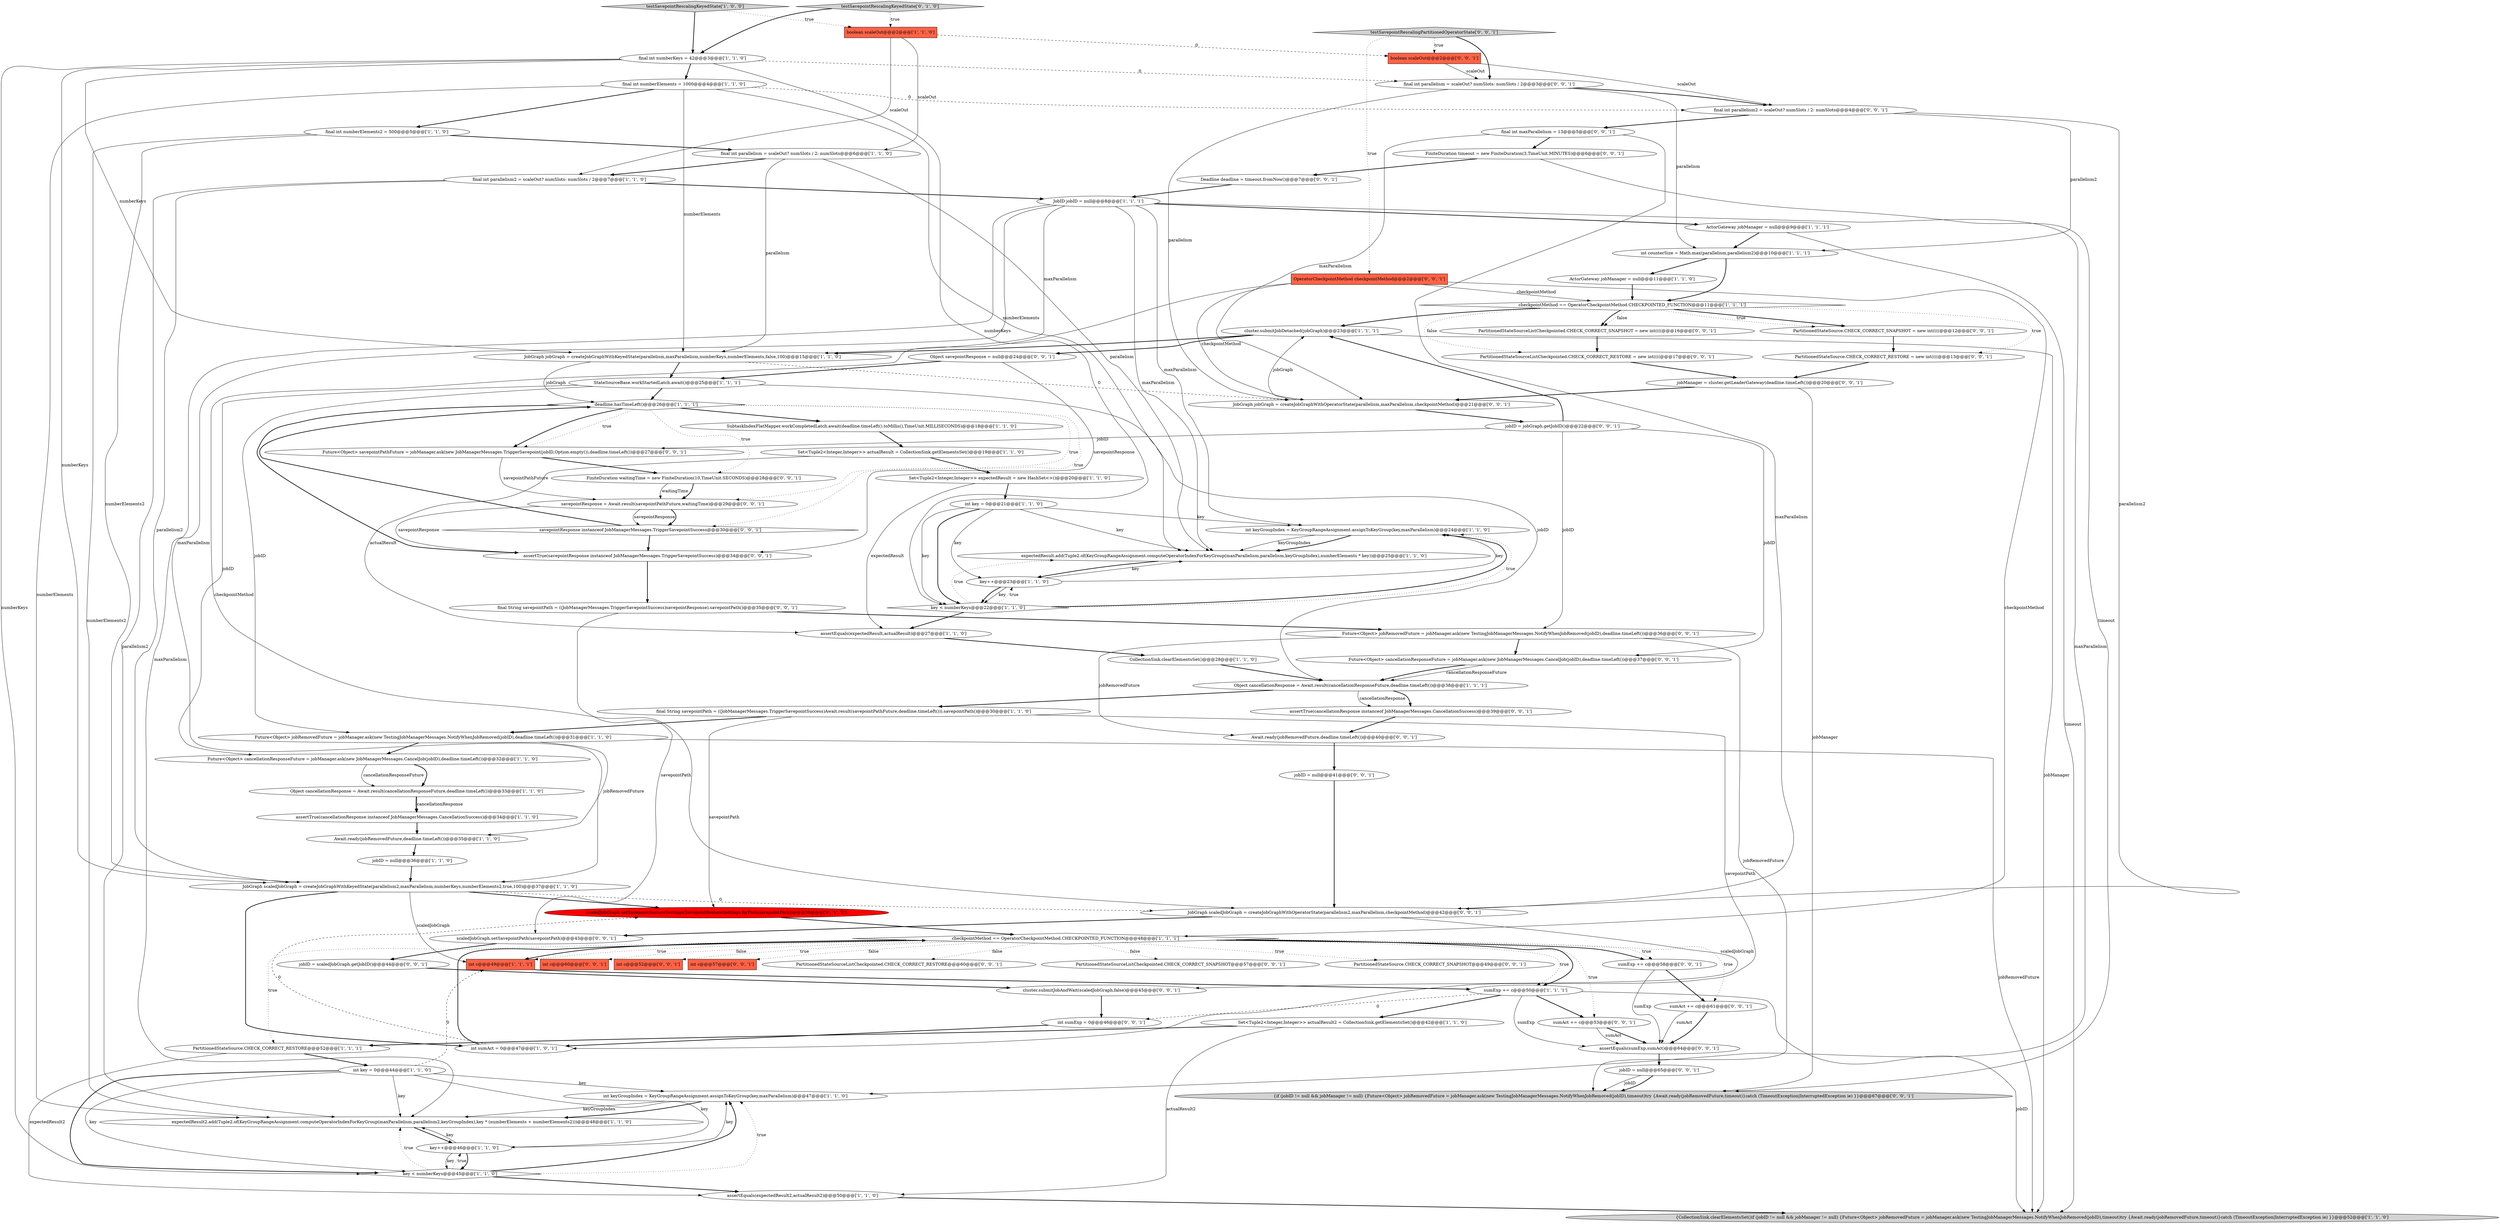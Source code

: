 digraph {
75 [style = filled, label = "sumAct += c@@@61@@@['0', '0', '1']", fillcolor = white, shape = ellipse image = "AAA0AAABBB3BBB"];
44 [style = filled, label = "ActorGateway jobManager = null@@@9@@@['1', '1', '1']", fillcolor = white, shape = ellipse image = "AAA0AAABBB1BBB"];
82 [style = filled, label = "jobID = jobGraph.getJobID()@@@22@@@['0', '0', '1']", fillcolor = white, shape = ellipse image = "AAA0AAABBB3BBB"];
56 [style = filled, label = "jobID = null@@@65@@@['0', '0', '1']", fillcolor = white, shape = ellipse image = "AAA0AAABBB3BBB"];
8 [style = filled, label = "final int numberElements2 = 500@@@5@@@['1', '1', '0']", fillcolor = white, shape = ellipse image = "AAA0AAABBB1BBB"];
14 [style = filled, label = "final int numberKeys = 42@@@3@@@['1', '1', '0']", fillcolor = white, shape = ellipse image = "AAA0AAABBB1BBB"];
31 [style = filled, label = "StateSourceBase.workStartedLatch.await()@@@25@@@['1', '1', '1']", fillcolor = white, shape = ellipse image = "AAA0AAABBB1BBB"];
3 [style = filled, label = "{CollectionSink.clearElementsSet()if (jobID != null && jobManager != null) {Future<Object> jobRemovedFuture = jobManager.ask(new TestingJobManagerMessages.NotifyWhenJobRemoved(jobID),timeout)try {Await.ready(jobRemovedFuture,timeout)}catch (TimeoutException|InterruptedException ie) }}@@@52@@@['1', '1', '0']", fillcolor = lightgray, shape = ellipse image = "AAA0AAABBB1BBB"];
16 [style = filled, label = "Object cancellationResponse = Await.result(cancellationResponseFuture,deadline.timeLeft())@@@38@@@['1', '1', '1']", fillcolor = white, shape = ellipse image = "AAA0AAABBB1BBB"];
48 [style = filled, label = "scaledJobGraph.setSavepointRestoreSettings(SavepointRestoreSettings.forPath(savepointPath))@@@38@@@['0', '1', '0']", fillcolor = red, shape = ellipse image = "AAA1AAABBB2BBB"];
53 [style = filled, label = "final int maxParallelism = 13@@@5@@@['0', '0', '1']", fillcolor = white, shape = ellipse image = "AAA0AAABBB3BBB"];
91 [style = filled, label = "int c@@@60@@@['0', '0', '1']", fillcolor = tomato, shape = box image = "AAA0AAABBB3BBB"];
2 [style = filled, label = "int keyGroupIndex = KeyGroupRangeAssignment.assignToKeyGroup(key,maxParallelism)@@@47@@@['1', '1', '0']", fillcolor = white, shape = ellipse image = "AAA0AAABBB1BBB"];
61 [style = filled, label = "int c@@@52@@@['0', '0', '1']", fillcolor = tomato, shape = box image = "AAA0AAABBB3BBB"];
25 [style = filled, label = "int keyGroupIndex = KeyGroupRangeAssignment.assignToKeyGroup(key,maxParallelism)@@@24@@@['1', '1', '0']", fillcolor = white, shape = ellipse image = "AAA0AAABBB1BBB"];
33 [style = filled, label = "int c@@@49@@@['1', '1', '1']", fillcolor = tomato, shape = box image = "AAA0AAABBB1BBB"];
4 [style = filled, label = "testSavepointRescalingKeyedState['1', '0', '0']", fillcolor = lightgray, shape = diamond image = "AAA0AAABBB1BBB"];
69 [style = filled, label = "sumExp += c@@@58@@@['0', '0', '1']", fillcolor = white, shape = ellipse image = "AAA0AAABBB3BBB"];
55 [style = filled, label = "jobID = null@@@41@@@['0', '0', '1']", fillcolor = white, shape = ellipse image = "AAA0AAABBB3BBB"];
71 [style = filled, label = "Future<Object> cancellationResponseFuture = jobManager.ask(new JobManagerMessages.CancelJob(jobID),deadline.timeLeft())@@@37@@@['0', '0', '1']", fillcolor = white, shape = ellipse image = "AAA0AAABBB3BBB"];
43 [style = filled, label = "final String savepointPath = ((JobManagerMessages.TriggerSavepointSuccess)Await.result(savepointPathFuture,deadline.timeLeft())).savepointPath()@@@30@@@['1', '1', '0']", fillcolor = white, shape = ellipse image = "AAA0AAABBB1BBB"];
21 [style = filled, label = "final int parallelism = scaleOut? numSlots / 2: numSlots@@@6@@@['1', '1', '0']", fillcolor = white, shape = ellipse image = "AAA0AAABBB1BBB"];
19 [style = filled, label = "boolean scaleOut@@@2@@@['1', '1', '0']", fillcolor = tomato, shape = box image = "AAA0AAABBB1BBB"];
81 [style = filled, label = "final int parallelism2 = scaleOut? numSlots / 2: numSlots@@@4@@@['0', '0', '1']", fillcolor = white, shape = ellipse image = "AAA0AAABBB3BBB"];
41 [style = filled, label = "int sumAct = 0@@@47@@@['1', '0', '1']", fillcolor = white, shape = ellipse image = "AAA0AAABBB1BBB"];
76 [style = filled, label = "jobID = scaledJobGraph.getJobID()@@@44@@@['0', '0', '1']", fillcolor = white, shape = ellipse image = "AAA0AAABBB3BBB"];
84 [style = filled, label = "assertTrue(savepointResponse instanceof JobManagerMessages.TriggerSavepointSuccess)@@@34@@@['0', '0', '1']", fillcolor = white, shape = ellipse image = "AAA0AAABBB3BBB"];
26 [style = filled, label = "Await.ready(jobRemovedFuture,deadline.timeLeft())@@@35@@@['1', '1', '0']", fillcolor = white, shape = ellipse image = "AAA0AAABBB1BBB"];
92 [style = filled, label = "savepointResponse instanceof JobManagerMessages.TriggerSavepointSuccess@@@30@@@['0', '0', '1']", fillcolor = white, shape = diamond image = "AAA0AAABBB3BBB"];
17 [style = filled, label = "sumExp += c@@@50@@@['1', '1', '1']", fillcolor = white, shape = ellipse image = "AAA0AAABBB1BBB"];
22 [style = filled, label = "cluster.submitJobDetached(jobGraph)@@@23@@@['1', '1', '1']", fillcolor = white, shape = ellipse image = "AAA0AAABBB1BBB"];
54 [style = filled, label = "PartitionedStateSourceListCheckpointed.CHECK_CORRECT_SNAPSHOT = new int((((@@@16@@@['0', '0', '1']", fillcolor = white, shape = ellipse image = "AAA0AAABBB3BBB"];
63 [style = filled, label = "FiniteDuration waitingTime = new FiniteDuration(10,TimeUnit.SECONDS)@@@28@@@['0', '0', '1']", fillcolor = white, shape = ellipse image = "AAA0AAABBB3BBB"];
30 [style = filled, label = "CollectionSink.clearElementsSet()@@@28@@@['1', '1', '0']", fillcolor = white, shape = ellipse image = "AAA0AAABBB1BBB"];
1 [style = filled, label = "assertTrue(cancellationResponse instanceof JobManagerMessages.CancellationSuccess)@@@34@@@['1', '1', '0']", fillcolor = white, shape = ellipse image = "AAA0AAABBB1BBB"];
37 [style = filled, label = "final int numberElements = 1000@@@4@@@['1', '1', '0']", fillcolor = white, shape = ellipse image = "AAA0AAABBB1BBB"];
80 [style = filled, label = "FiniteDuration timeout = new FiniteDuration(3,TimeUnit.MINUTES)@@@6@@@['0', '0', '1']", fillcolor = white, shape = ellipse image = "AAA0AAABBB3BBB"];
36 [style = filled, label = "Future<Object> cancellationResponseFuture = jobManager.ask(new JobManagerMessages.CancelJob(jobID),deadline.timeLeft())@@@32@@@['1', '1', '0']", fillcolor = white, shape = ellipse image = "AAA0AAABBB1BBB"];
6 [style = filled, label = "int key = 0@@@44@@@['1', '1', '0']", fillcolor = white, shape = ellipse image = "AAA0AAABBB1BBB"];
34 [style = filled, label = "jobID = null@@@36@@@['1', '1', '0']", fillcolor = white, shape = ellipse image = "AAA0AAABBB1BBB"];
65 [style = filled, label = "PartitionedStateSourceListCheckpointed.CHECK_CORRECT_RESTORE = new int((((@@@17@@@['0', '0', '1']", fillcolor = white, shape = ellipse image = "AAA0AAABBB3BBB"];
51 [style = filled, label = "savepointResponse = Await.result(savepointPathFuture,waitingTime)@@@29@@@['0', '0', '1']", fillcolor = white, shape = ellipse image = "AAA0AAABBB3BBB"];
85 [style = filled, label = "int sumExp = 0@@@46@@@['0', '0', '1']", fillcolor = white, shape = ellipse image = "AAA0AAABBB3BBB"];
72 [style = filled, label = "scaledJobGraph.setSavepointPath(savepointPath)@@@43@@@['0', '0', '1']", fillcolor = white, shape = ellipse image = "AAA0AAABBB3BBB"];
10 [style = filled, label = "final int parallelism2 = scaleOut? numSlots: numSlots / 2@@@7@@@['1', '1', '0']", fillcolor = white, shape = ellipse image = "AAA0AAABBB1BBB"];
52 [style = filled, label = "final String savepointPath = ((JobManagerMessages.TriggerSavepointSuccess)savepointResponse).savepointPath()@@@35@@@['0', '0', '1']", fillcolor = white, shape = ellipse image = "AAA0AAABBB3BBB"];
87 [style = filled, label = "assertTrue(cancellationResponse instanceof JobManagerMessages.CancellationSuccess)@@@39@@@['0', '0', '1']", fillcolor = white, shape = ellipse image = "AAA0AAABBB3BBB"];
7 [style = filled, label = "checkpointMethod == OperatorCheckpointMethod.CHECKPOINTED_FUNCTION@@@48@@@['1', '1', '1']", fillcolor = white, shape = diamond image = "AAA0AAABBB1BBB"];
62 [style = filled, label = "PartitionedStateSource.CHECK_CORRECT_RESTORE = new int((((@@@13@@@['0', '0', '1']", fillcolor = white, shape = ellipse image = "AAA0AAABBB3BBB"];
86 [style = filled, label = "sumAct += c@@@53@@@['0', '0', '1']", fillcolor = white, shape = ellipse image = "AAA0AAABBB3BBB"];
47 [style = filled, label = "checkpointMethod == OperatorCheckpointMethod.CHECKPOINTED_FUNCTION@@@11@@@['1', '1', '1']", fillcolor = white, shape = diamond image = "AAA0AAABBB1BBB"];
42 [style = filled, label = "Set<Tuple2<Integer,Integer>> actualResult2 = CollectionSink.getElementsSet()@@@42@@@['1', '1', '0']", fillcolor = white, shape = ellipse image = "AAA0AAABBB1BBB"];
18 [style = filled, label = "JobGraph jobGraph = createJobGraphWithKeyedState(parallelism,maxParallelism,numberKeys,numberElements,false,100)@@@15@@@['1', '1', '0']", fillcolor = white, shape = ellipse image = "AAA0AAABBB1BBB"];
79 [style = filled, label = "Deadline deadline = timeout.fromNow()@@@7@@@['0', '0', '1']", fillcolor = white, shape = ellipse image = "AAA0AAABBB3BBB"];
45 [style = filled, label = "PartitionedStateSource.CHECK_CORRECT_RESTORE@@@52@@@['1', '1', '1']", fillcolor = white, shape = ellipse image = "AAA0AAABBB1BBB"];
13 [style = filled, label = "JobID jobID = null@@@8@@@['1', '1', '1']", fillcolor = white, shape = ellipse image = "AAA0AAABBB1BBB"];
64 [style = filled, label = "int c@@@57@@@['0', '0', '1']", fillcolor = tomato, shape = box image = "AAA0AAABBB3BBB"];
38 [style = filled, label = "key++@@@46@@@['1', '1', '0']", fillcolor = white, shape = ellipse image = "AAA0AAABBB1BBB"];
27 [style = filled, label = "key < numberKeys@@@22@@@['1', '1', '0']", fillcolor = white, shape = diamond image = "AAA0AAABBB1BBB"];
32 [style = filled, label = "int key = 0@@@21@@@['1', '1', '0']", fillcolor = white, shape = ellipse image = "AAA0AAABBB1BBB"];
24 [style = filled, label = "expectedResult.add(Tuple2.of(KeyGroupRangeAssignment.computeOperatorIndexForKeyGroup(maxParallelism,parallelism,keyGroupIndex),numberElements * key))@@@25@@@['1', '1', '0']", fillcolor = white, shape = ellipse image = "AAA0AAABBB1BBB"];
83 [style = filled, label = "PartitionedStateSourceListCheckpointed.CHECK_CORRECT_RESTORE@@@60@@@['0', '0', '1']", fillcolor = white, shape = ellipse image = "AAA0AAABBB3BBB"];
20 [style = filled, label = "JobGraph scaledJobGraph = createJobGraphWithKeyedState(parallelism2,maxParallelism,numberKeys,numberElements2,true,100)@@@37@@@['1', '1', '0']", fillcolor = white, shape = ellipse image = "AAA0AAABBB1BBB"];
23 [style = filled, label = "Set<Tuple2<Integer,Integer>> actualResult = CollectionSink.getElementsSet()@@@19@@@['1', '1', '0']", fillcolor = white, shape = ellipse image = "AAA0AAABBB1BBB"];
40 [style = filled, label = "Future<Object> jobRemovedFuture = jobManager.ask(new TestingJobManagerMessages.NotifyWhenJobRemoved(jobID),deadline.timeLeft())@@@31@@@['1', '1', '0']", fillcolor = white, shape = ellipse image = "AAA0AAABBB1BBB"];
88 [style = filled, label = "jobManager = cluster.getLeaderGateway(deadline.timeLeft())@@@20@@@['0', '0', '1']", fillcolor = white, shape = ellipse image = "AAA0AAABBB3BBB"];
5 [style = filled, label = "expectedResult2.add(Tuple2.of(KeyGroupRangeAssignment.computeOperatorIndexForKeyGroup(maxParallelism,parallelism2,keyGroupIndex),key * (numberElements + numberElements2)))@@@48@@@['1', '1', '0']", fillcolor = white, shape = ellipse image = "AAA0AAABBB1BBB"];
57 [style = filled, label = "Object savepointResponse = null@@@24@@@['0', '0', '1']", fillcolor = white, shape = ellipse image = "AAA0AAABBB3BBB"];
12 [style = filled, label = "assertEquals(expectedResult,actualResult)@@@27@@@['1', '1', '0']", fillcolor = white, shape = ellipse image = "AAA0AAABBB1BBB"];
49 [style = filled, label = "testSavepointRescalingKeyedState['0', '1', '0']", fillcolor = lightgray, shape = diamond image = "AAA0AAABBB2BBB"];
50 [style = filled, label = "PartitionedStateSource.CHECK_CORRECT_SNAPSHOT = new int((((@@@12@@@['0', '0', '1']", fillcolor = white, shape = ellipse image = "AAA0AAABBB3BBB"];
78 [style = filled, label = "testSavepointRescalingPartitionedOperatorState['0', '0', '1']", fillcolor = lightgray, shape = diamond image = "AAA0AAABBB3BBB"];
68 [style = filled, label = "JobGraph scaledJobGraph = createJobGraphWithOperatorState(parallelism2,maxParallelism,checkpointMethod)@@@42@@@['0', '0', '1']", fillcolor = white, shape = ellipse image = "AAA0AAABBB3BBB"];
93 [style = filled, label = "JobGraph jobGraph = createJobGraphWithOperatorState(parallelism,maxParallelism,checkpointMethod)@@@21@@@['0', '0', '1']", fillcolor = white, shape = ellipse image = "AAA0AAABBB3BBB"];
67 [style = filled, label = "cluster.submitJobAndWait(scaledJobGraph,false)@@@45@@@['0', '0', '1']", fillcolor = white, shape = ellipse image = "AAA0AAABBB3BBB"];
35 [style = filled, label = "key < numberKeys@@@45@@@['1', '1', '0']", fillcolor = white, shape = diamond image = "AAA0AAABBB1BBB"];
28 [style = filled, label = "key++@@@23@@@['1', '1', '0']", fillcolor = white, shape = ellipse image = "AAA0AAABBB1BBB"];
58 [style = filled, label = "OperatorCheckpointMethod checkpointMethod@@@2@@@['0', '0', '1']", fillcolor = tomato, shape = box image = "AAA0AAABBB3BBB"];
15 [style = filled, label = "SubtaskIndexFlatMapper.workCompletedLatch.await(deadline.timeLeft().toMillis(),TimeUnit.MILLISECONDS)@@@18@@@['1', '1', '0']", fillcolor = white, shape = ellipse image = "AAA0AAABBB1BBB"];
74 [style = filled, label = "boolean scaleOut@@@2@@@['0', '0', '1']", fillcolor = tomato, shape = box image = "AAA0AAABBB3BBB"];
39 [style = filled, label = "ActorGateway jobManager = null@@@11@@@['1', '1', '0']", fillcolor = white, shape = ellipse image = "AAA0AAABBB1BBB"];
77 [style = filled, label = "Future<Object> savepointPathFuture = jobManager.ask(new JobManagerMessages.TriggerSavepoint(jobID,Option.empty()),deadline.timeLeft())@@@27@@@['0', '0', '1']", fillcolor = white, shape = ellipse image = "AAA0AAABBB3BBB"];
0 [style = filled, label = "int counterSize = Math.max(parallelism,parallelism2)@@@10@@@['1', '1', '1']", fillcolor = white, shape = ellipse image = "AAA0AAABBB1BBB"];
66 [style = filled, label = "Future<Object> jobRemovedFuture = jobManager.ask(new TestingJobManagerMessages.NotifyWhenJobRemoved(jobID),deadline.timeLeft())@@@36@@@['0', '0', '1']", fillcolor = white, shape = ellipse image = "AAA0AAABBB3BBB"];
73 [style = filled, label = "PartitionedStateSourceListCheckpointed.CHECK_CORRECT_SNAPSHOT@@@57@@@['0', '0', '1']", fillcolor = white, shape = ellipse image = "AAA0AAABBB3BBB"];
60 [style = filled, label = "PartitionedStateSource.CHECK_CORRECT_SNAPSHOT@@@49@@@['0', '0', '1']", fillcolor = white, shape = ellipse image = "AAA0AAABBB3BBB"];
70 [style = filled, label = "{if (jobID != null && jobManager != null) {Future<Object> jobRemovedFuture = jobManager.ask(new TestingJobManagerMessages.NotifyWhenJobRemoved(jobID),timeout)try {Await.ready(jobRemovedFuture,timeout)}catch (TimeoutException|InterruptedException ie) }}@@@67@@@['0', '0', '1']", fillcolor = lightgray, shape = ellipse image = "AAA0AAABBB3BBB"];
9 [style = filled, label = "Set<Tuple2<Integer,Integer>> expectedResult = new HashSet<>()@@@20@@@['1', '1', '0']", fillcolor = white, shape = ellipse image = "AAA0AAABBB1BBB"];
46 [style = filled, label = "Object cancellationResponse = Await.result(cancellationResponseFuture,deadline.timeLeft())@@@33@@@['1', '1', '0']", fillcolor = white, shape = ellipse image = "AAA0AAABBB1BBB"];
90 [style = filled, label = "Await.ready(jobRemovedFuture,deadline.timeLeft())@@@40@@@['0', '0', '1']", fillcolor = white, shape = ellipse image = "AAA0AAABBB3BBB"];
29 [style = filled, label = "assertEquals(expectedResult2,actualResult2)@@@50@@@['1', '1', '0']", fillcolor = white, shape = ellipse image = "AAA0AAABBB1BBB"];
59 [style = filled, label = "assertEquals(sumExp,sumAct)@@@64@@@['0', '0', '1']", fillcolor = white, shape = ellipse image = "AAA0AAABBB3BBB"];
11 [style = filled, label = "deadline.hasTimeLeft()@@@26@@@['1', '1', '1']", fillcolor = white, shape = diamond image = "AAA0AAABBB1BBB"];
89 [style = filled, label = "final int parallelism = scaleOut? numSlots: numSlots / 2@@@3@@@['0', '0', '1']", fillcolor = white, shape = ellipse image = "AAA0AAABBB3BBB"];
13->18 [style = solid, label="maxParallelism"];
21->10 [style = bold, label=""];
32->27 [style = solid, label="key"];
57->31 [style = bold, label=""];
55->68 [style = bold, label=""];
71->16 [style = solid, label="cancellationResponseFuture"];
17->3 [style = solid, label="jobID"];
51->92 [style = solid, label="savepointResponse"];
22->3 [style = solid, label="jobManager"];
34->20 [style = bold, label=""];
6->35 [style = bold, label=""];
42->45 [style = bold, label=""];
11->51 [style = dotted, label="true"];
7->69 [style = dotted, label="true"];
7->83 [style = dotted, label="false"];
42->29 [style = solid, label="actualResult2"];
37->81 [style = dashed, label="0"];
6->35 [style = solid, label="key"];
51->84 [style = solid, label="savepointResponse"];
26->34 [style = bold, label=""];
49->14 [style = bold, label=""];
47->54 [style = dotted, label="false"];
7->33 [style = dotted, label="true"];
82->77 [style = solid, label="jobID"];
32->25 [style = solid, label="key"];
58->7 [style = solid, label="checkpointMethod"];
82->22 [style = bold, label=""];
7->69 [style = bold, label=""];
5->38 [style = bold, label=""];
54->65 [style = bold, label=""];
44->3 [style = solid, label="timeout"];
11->77 [style = dotted, label="true"];
7->73 [style = dotted, label="false"];
47->22 [style = bold, label=""];
43->40 [style = bold, label=""];
20->68 [style = dashed, label="0"];
7->86 [style = dotted, label="true"];
40->3 [style = solid, label="jobRemovedFuture"];
58->68 [style = solid, label="checkpointMethod"];
45->6 [style = bold, label=""];
53->68 [style = solid, label="maxParallelism"];
35->2 [style = dotted, label="true"];
20->48 [style = bold, label=""];
50->62 [style = bold, label=""];
22->57 [style = bold, label=""];
14->27 [style = solid, label="numberKeys"];
28->24 [style = solid, label="key"];
16->43 [style = bold, label=""];
7->91 [style = dotted, label="false"];
69->59 [style = solid, label="sumExp"];
39->47 [style = bold, label=""];
28->27 [style = solid, label="key"];
56->70 [style = bold, label=""];
11->63 [style = dotted, label="true"];
27->25 [style = bold, label=""];
41->48 [style = dashed, label="0"];
78->74 [style = dotted, label="true"];
14->35 [style = solid, label="numberKeys"];
14->18 [style = solid, label="numberKeys"];
14->37 [style = bold, label=""];
78->89 [style = bold, label=""];
43->48 [style = solid, label="savepointPath"];
37->5 [style = solid, label="numberElements"];
18->31 [style = bold, label=""];
24->28 [style = bold, label=""];
17->59 [style = solid, label="sumExp"];
75->59 [style = bold, label=""];
84->52 [style = bold, label=""];
20->33 [style = solid, label="scaledJobGraph"];
27->12 [style = bold, label=""];
63->51 [style = bold, label=""];
68->72 [style = bold, label=""];
86->59 [style = bold, label=""];
27->25 [style = dotted, label="true"];
37->18 [style = solid, label="numberElements"];
11->84 [style = bold, label=""];
21->24 [style = solid, label="parallelism"];
9->32 [style = bold, label=""];
10->5 [style = solid, label="parallelism2"];
92->11 [style = bold, label=""];
18->11 [style = solid, label="jobGraph"];
35->38 [style = dotted, label="true"];
93->22 [style = solid, label="jobGraph"];
79->13 [style = bold, label=""];
47->65 [style = dotted, label="false"];
31->36 [style = solid, label="jobID"];
27->24 [style = dotted, label="true"];
6->5 [style = solid, label="key"];
78->58 [style = dotted, label="true"];
17->42 [style = bold, label=""];
13->2 [style = solid, label="maxParallelism"];
6->2 [style = solid, label="key"];
18->93 [style = dashed, label="0"];
19->74 [style = dashed, label="0"];
31->11 [style = bold, label=""];
6->33 [style = dashed, label="0"];
51->92 [style = bold, label=""];
74->81 [style = solid, label="scaleOut"];
7->33 [style = bold, label=""];
25->24 [style = bold, label=""];
36->46 [style = bold, label=""];
80->79 [style = bold, label=""];
88->93 [style = bold, label=""];
22->18 [style = bold, label=""];
20->41 [style = bold, label=""];
32->28 [style = solid, label="key"];
89->81 [style = bold, label=""];
13->24 [style = solid, label="maxParallelism"];
16->87 [style = bold, label=""];
7->61 [style = dotted, label="true"];
81->53 [style = bold, label=""];
47->54 [style = bold, label=""];
81->0 [style = solid, label="parallelism2"];
25->24 [style = solid, label="keyGroupIndex"];
66->71 [style = bold, label=""];
17->85 [style = dashed, label="0"];
7->75 [style = dotted, label="true"];
88->70 [style = solid, label="jobManager"];
92->84 [style = bold, label=""];
74->89 [style = solid, label="scaleOut"];
2->5 [style = solid, label="keyGroupIndex"];
38->35 [style = bold, label=""];
59->56 [style = bold, label=""];
7->17 [style = dotted, label="true"];
63->51 [style = solid, label="waitingTime"];
0->39 [style = bold, label=""];
13->20 [style = solid, label="maxParallelism"];
7->45 [style = dotted, label="true"];
4->14 [style = bold, label=""];
7->17 [style = bold, label=""];
9->12 [style = solid, label="expectedResult"];
35->29 [style = bold, label=""];
13->25 [style = solid, label="maxParallelism"];
45->29 [style = solid, label="expectedResult2"];
52->72 [style = solid, label="savepointPath"];
35->2 [style = bold, label=""];
52->66 [style = bold, label=""];
77->63 [style = bold, label=""];
87->90 [style = bold, label=""];
43->41 [style = solid, label="savepointPath"];
6->38 [style = solid, label="key"];
32->27 [style = bold, label=""];
69->75 [style = bold, label=""];
49->19 [style = dotted, label="true"];
7->64 [style = dotted, label="false"];
81->68 [style = solid, label="parallelism2"];
82->71 [style = solid, label="jobID"];
37->24 [style = solid, label="numberElements"];
47->50 [style = bold, label=""];
58->47 [style = solid, label="checkpointMethod"];
7->60 [style = dotted, label="true"];
90->55 [style = bold, label=""];
71->16 [style = bold, label=""];
38->5 [style = solid, label="key"];
53->80 [style = bold, label=""];
76->67 [style = bold, label=""];
10->13 [style = bold, label=""];
57->84 [style = solid, label="savepointResponse"];
40->36 [style = bold, label=""];
89->93 [style = solid, label="parallelism"];
47->50 [style = dotted, label="true"];
23->12 [style = solid, label="actualResult"];
66->70 [style = solid, label="jobRemovedFuture"];
48->7 [style = bold, label=""];
21->18 [style = solid, label="parallelism"];
37->8 [style = bold, label=""];
14->20 [style = solid, label="numberKeys"];
66->90 [style = solid, label="jobRemovedFuture"];
11->92 [style = dotted, label="true"];
13->5 [style = solid, label="maxParallelism"];
11->77 [style = bold, label=""];
33->17 [style = bold, label=""];
2->5 [style = bold, label=""];
93->82 [style = bold, label=""];
28->25 [style = solid, label="key"];
75->59 [style = solid, label="sumAct"];
4->19 [style = dotted, label="true"];
14->89 [style = dashed, label="0"];
36->46 [style = solid, label="cancellationResponseFuture"];
8->5 [style = solid, label="numberElements2"];
15->23 [style = bold, label=""];
77->51 [style = solid, label="savepointPathFuture"];
41->7 [style = bold, label=""];
19->21 [style = solid, label="scaleOut"];
65->88 [style = bold, label=""];
35->5 [style = dotted, label="true"];
47->62 [style = dotted, label="true"];
8->20 [style = solid, label="numberElements2"];
53->93 [style = solid, label="maxParallelism"];
13->44 [style = bold, label=""];
29->3 [style = bold, label=""];
16->87 [style = solid, label="cancellationResponse"];
62->88 [style = bold, label=""];
56->70 [style = solid, label="jobID"];
12->30 [style = bold, label=""];
58->93 [style = solid, label="checkpointMethod"];
10->20 [style = solid, label="parallelism2"];
1->26 [style = bold, label=""];
85->41 [style = bold, label=""];
32->24 [style = solid, label="key"];
80->70 [style = solid, label="timeout"];
38->2 [style = solid, label="key"];
11->15 [style = bold, label=""];
72->76 [style = bold, label=""];
68->67 [style = solid, label="scaledJobGraph"];
89->0 [style = solid, label="parallelism"];
27->28 [style = dotted, label="true"];
86->59 [style = solid, label="sumAct"];
0->47 [style = bold, label=""];
31->16 [style = solid, label="jobID"];
46->1 [style = solid, label="cancellationResponse"];
38->35 [style = solid, label="key"];
46->1 [style = bold, label=""];
67->85 [style = bold, label=""];
8->21 [style = bold, label=""];
82->66 [style = solid, label="jobID"];
17->86 [style = bold, label=""];
28->27 [style = bold, label=""];
30->16 [style = bold, label=""];
19->10 [style = solid, label="scaleOut"];
23->9 [style = bold, label=""];
40->26 [style = solid, label="jobRemovedFuture"];
31->40 [style = solid, label="jobID"];
44->0 [style = bold, label=""];
}
